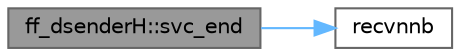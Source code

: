 digraph "ff_dsenderH::svc_end"
{
 // LATEX_PDF_SIZE
  bgcolor="transparent";
  edge [fontname=Helvetica,fontsize=10,labelfontname=Helvetica,labelfontsize=10];
  node [fontname=Helvetica,fontsize=10,shape=box,height=0.2,width=0.4];
  rankdir="LR";
  Node1 [id="Node000001",label="ff_dsenderH::svc_end",height=0.2,width=0.4,color="gray40", fillcolor="grey60", style="filled", fontcolor="black",tooltip="Service finalisation"];
  Node1 -> Node2 [id="edge1_Node000001_Node000002",color="steelblue1",style="solid",tooltip=" "];
  Node2 [id="Node000002",label="recvnnb",height=0.2,width=0.4,color="grey40", fillcolor="white", style="filled",URL="$ff__network_8hpp.html#adbb585f9d6afade6381ec11d297b25f0",tooltip=" "];
}

